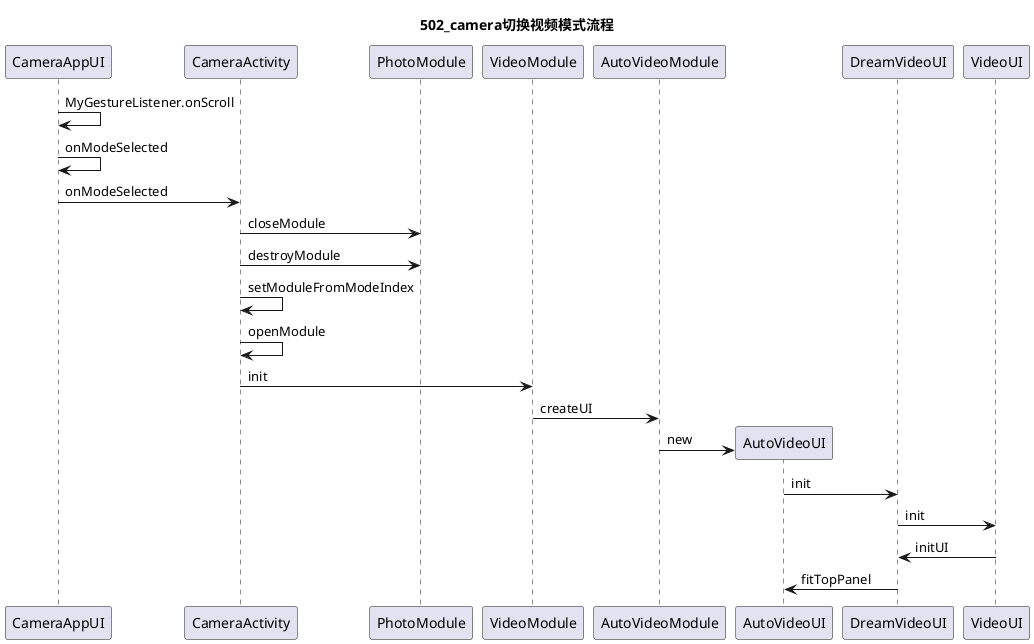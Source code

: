 @startuml
title 502_camera切换视频模式流程

CameraAppUI->CameraAppUI:MyGestureListener.onScroll
CameraAppUI->CameraAppUI:onModeSelected
CameraAppUI->CameraActivity:onModeSelected
CameraActivity->PhotoModule:closeModule
CameraActivity->PhotoModule:destroyModule
CameraActivity->CameraActivity:setModuleFromModeIndex
CameraActivity->CameraActivity:openModule
CameraActivity->VideoModule:init
VideoModule->AutoVideoModule:createUI
create AutoVideoUI
AutoVideoModule -> AutoVideoUI:new
AutoVideoUI->DreamVideoUI:init
DreamVideoUI->VideoUI:init
VideoUI->DreamVideoUI:initUI
DreamVideoUI->AutoVideoUI:fitTopPanel
@enduml